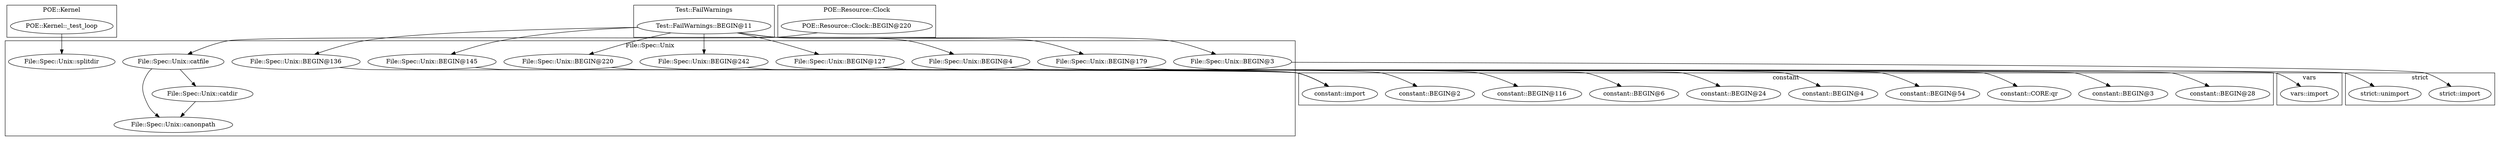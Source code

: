 digraph {
graph [overlap=false]
subgraph cluster_File_Spec_Unix {
	label="File::Spec::Unix";
	"File::Spec::Unix::catdir";
	"File::Spec::Unix::BEGIN@242";
	"File::Spec::Unix::BEGIN@220";
	"File::Spec::Unix::BEGIN@4";
	"File::Spec::Unix::catfile";
	"File::Spec::Unix::splitdir";
	"File::Spec::Unix::BEGIN@145";
	"File::Spec::Unix::BEGIN@136";
	"File::Spec::Unix::BEGIN@179";
	"File::Spec::Unix::BEGIN@127";
	"File::Spec::Unix::BEGIN@3";
	"File::Spec::Unix::canonpath";
}
subgraph cluster_vars {
	label="vars";
	"vars::import";
}
subgraph cluster_POE_Kernel {
	label="POE::Kernel";
	"POE::Kernel::_test_loop";
}
subgraph cluster_constant {
	label="constant";
	"constant::BEGIN@2";
	"constant::BEGIN@28";
	"constant::BEGIN@3";
	"constant::CORE:qr";
	"constant::BEGIN@54";
	"constant::import";
	"constant::BEGIN@4";
	"constant::BEGIN@24";
	"constant::BEGIN@6";
	"constant::BEGIN@116";
}
subgraph cluster_Test_FailWarnings {
	label="Test::FailWarnings";
	"Test::FailWarnings::BEGIN@11";
}
subgraph cluster_strict {
	label="strict";
	"strict::import";
	"strict::unimport";
}
subgraph cluster_POE_Resource_Clock {
	label="POE::Resource::Clock";
	"POE::Resource::Clock::BEGIN@220";
}
"File::Spec::Unix::BEGIN@127" -> "constant::BEGIN@2";
"Test::FailWarnings::BEGIN@11" -> "File::Spec::Unix::BEGIN@4";
"POE::Kernel::_test_loop" -> "File::Spec::Unix::splitdir";
"File::Spec::Unix::BEGIN@127" -> "constant::BEGIN@54";
"Test::FailWarnings::BEGIN@11" -> "File::Spec::Unix::BEGIN@3";
"Test::FailWarnings::BEGIN@11" -> "File::Spec::Unix::BEGIN@220";
"Test::FailWarnings::BEGIN@11" -> "File::Spec::Unix::BEGIN@127";
"File::Spec::Unix::BEGIN@4" -> "vars::import";
"File::Spec::Unix::catfile" -> "File::Spec::Unix::catdir";
"File::Spec::Unix::BEGIN@127" -> "constant::BEGIN@24";
"File::Spec::Unix::catdir" -> "File::Spec::Unix::canonpath";
"File::Spec::Unix::catfile" -> "File::Spec::Unix::canonpath";
"File::Spec::Unix::BEGIN@3" -> "strict::import";
"POE::Resource::Clock::BEGIN@220" -> "File::Spec::Unix::catfile";
"File::Spec::Unix::BEGIN@127" -> "constant::BEGIN@3";
"File::Spec::Unix::BEGIN@127" -> "constant::BEGIN@28";
"File::Spec::Unix::BEGIN@145" -> "constant::import";
"File::Spec::Unix::BEGIN@136" -> "constant::import";
"File::Spec::Unix::BEGIN@242" -> "constant::import";
"File::Spec::Unix::BEGIN@127" -> "constant::import";
"File::Spec::Unix::BEGIN@220" -> "constant::import";
"Test::FailWarnings::BEGIN@11" -> "File::Spec::Unix::BEGIN@242";
"Test::FailWarnings::BEGIN@11" -> "File::Spec::Unix::BEGIN@136";
"File::Spec::Unix::BEGIN@127" -> "constant::CORE:qr";
"File::Spec::Unix::BEGIN@127" -> "constant::BEGIN@4";
"File::Spec::Unix::BEGIN@179" -> "strict::unimport";
"File::Spec::Unix::BEGIN@127" -> "constant::BEGIN@116";
"Test::FailWarnings::BEGIN@11" -> "File::Spec::Unix::BEGIN@179";
"File::Spec::Unix::BEGIN@127" -> "constant::BEGIN@6";
"Test::FailWarnings::BEGIN@11" -> "File::Spec::Unix::BEGIN@145";
}
